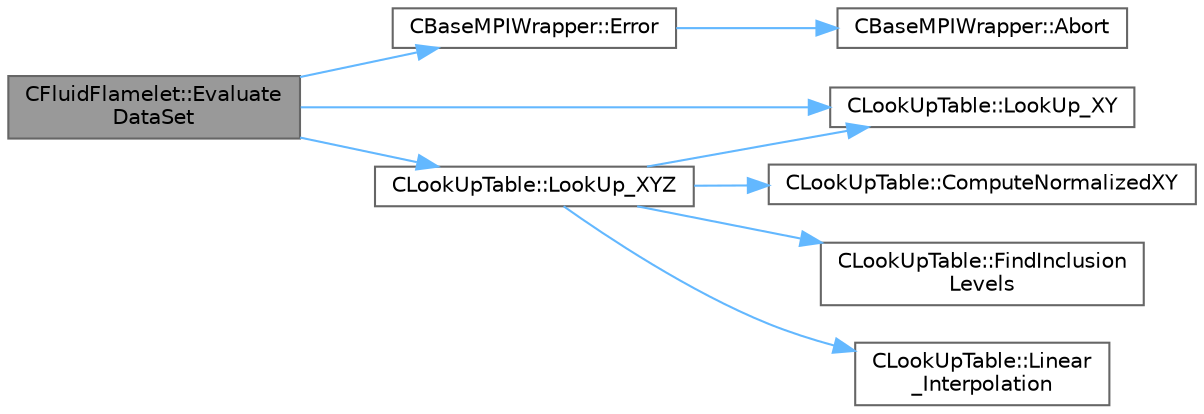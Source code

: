 digraph "CFluidFlamelet::EvaluateDataSet"
{
 // LATEX_PDF_SIZE
  bgcolor="transparent";
  edge [fontname=Helvetica,fontsize=10,labelfontname=Helvetica,labelfontsize=10];
  node [fontname=Helvetica,fontsize=10,shape=box,height=0.2,width=0.4];
  rankdir="LR";
  Node1 [id="Node000001",label="CFluidFlamelet::Evaluate\lDataSet",height=0.2,width=0.4,color="gray40", fillcolor="grey60", style="filled", fontcolor="black",tooltip="Evaluate the flamelet manifold."];
  Node1 -> Node2 [id="edge1_Node000001_Node000002",color="steelblue1",style="solid",tooltip=" "];
  Node2 [id="Node000002",label="CBaseMPIWrapper::Error",height=0.2,width=0.4,color="grey40", fillcolor="white", style="filled",URL="$classCBaseMPIWrapper.html#a04457c47629bda56704e6a8804833eeb",tooltip=" "];
  Node2 -> Node3 [id="edge2_Node000002_Node000003",color="steelblue1",style="solid",tooltip=" "];
  Node3 [id="Node000003",label="CBaseMPIWrapper::Abort",height=0.2,width=0.4,color="grey40", fillcolor="white", style="filled",URL="$classCBaseMPIWrapper.html#af7297d861dca86b45cf561b6ab642e8f",tooltip=" "];
  Node1 -> Node4 [id="edge3_Node000001_Node000004",color="steelblue1",style="solid",tooltip=" "];
  Node4 [id="Node000004",label="CLookUpTable::LookUp_XY",height=0.2,width=0.4,color="grey40", fillcolor="white", style="filled",URL="$classCLookUpTable.html#ab2c601f6ef4eada22f40ab89e731f854",tooltip="Lookup 1 value of the single variable \"val_name_var\" using controlling variable values(val_CV1,..."];
  Node1 -> Node5 [id="edge4_Node000001_Node000005",color="steelblue1",style="solid",tooltip=" "];
  Node5 [id="Node000005",label="CLookUpTable::LookUp_XYZ",height=0.2,width=0.4,color="grey40", fillcolor="white", style="filled",URL="$classCLookUpTable.html#a0bc3ea03e02af7e8f2766ba054e61e37",tooltip="Lookup the value of the variable \"val_name_var\" using controlling variable values(val_CV1,..."];
  Node5 -> Node6 [id="edge5_Node000005_Node000006",color="steelblue1",style="solid",tooltip=" "];
  Node6 [id="Node000006",label="CLookUpTable::ComputeNormalizedXY",height=0.2,width=0.4,color="grey40", fillcolor="white", style="filled",URL="$classCLookUpTable.html#a141182ace0701dd6b85ca2862232f175",tooltip="Compute the values of the first and second controlling variable based on normalized query coordinates..."];
  Node5 -> Node7 [id="edge6_Node000005_Node000007",color="steelblue1",style="solid",tooltip=" "];
  Node7 [id="Node000007",label="CLookUpTable::FindInclusion\lLevels",height=0.2,width=0.4,color="grey40", fillcolor="white", style="filled",URL="$classCLookUpTable.html#a199a763b8d96acd9e0f7e87ee8456b0f",tooltip="Find the table levels with constant z-values directly above and below query val_z."];
  Node5 -> Node8 [id="edge7_Node000005_Node000008",color="steelblue1",style="solid",tooltip=" "];
  Node8 [id="Node000008",label="CLookUpTable::Linear\l_Interpolation",height=0.2,width=0.4,color="grey40", fillcolor="white", style="filled",URL="$classCLookUpTable.html#a4aba2268e736807e8ba8cf6ba1aa1858",tooltip="Perform linear interpolation between two table levels for a single variable."];
  Node5 -> Node4 [id="edge8_Node000005_Node000004",color="steelblue1",style="solid",tooltip=" "];
}
